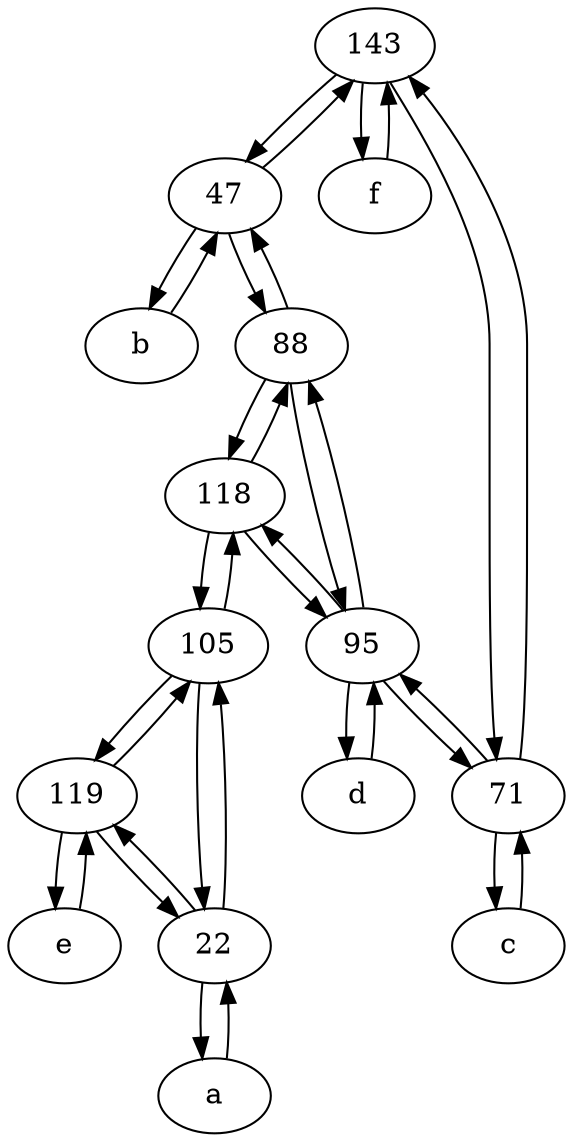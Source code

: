 digraph  {
	143;
	47;
	95;
	f [pos="15,45!"];
	119;
	d [pos="20,30!"];
	e [pos="30,50!"];
	118;
	88;
	c [pos="20,10!"];
	105;
	a [pos="40,10!"];
	22;
	b [pos="50,20!"];
	71;
	143 -> 47;
	105 -> 119;
	e -> 119;
	88 -> 47;
	95 -> d;
	119 -> 105;
	88 -> 95;
	71 -> c;
	119 -> e;
	22 -> 119;
	105 -> 22;
	95 -> 88;
	22 -> 105;
	22 -> a;
	47 -> 143;
	71 -> 95;
	c -> 71;
	71 -> 143;
	119 -> 22;
	88 -> 118;
	118 -> 88;
	105 -> 118;
	47 -> b;
	118 -> 105;
	95 -> 71;
	143 -> f;
	118 -> 95;
	a -> 22;
	47 -> 88;
	f -> 143;
	b -> 47;
	143 -> 71;
	95 -> 118;
	d -> 95;

	}